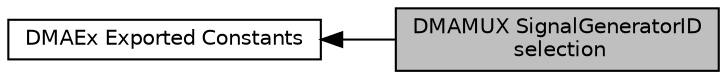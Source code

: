 digraph "DMAMUX SignalGeneratorID selection"
{
  edge [fontname="Helvetica",fontsize="10",labelfontname="Helvetica",labelfontsize="10"];
  node [fontname="Helvetica",fontsize="10",shape=box];
  rankdir=LR;
  Node1 [label="DMAMUX SignalGeneratorID\l selection",height=0.2,width=0.4,color="black", fillcolor="grey75", style="filled", fontcolor="black",tooltip=" "];
  Node2 [label="DMAEx Exported Constants",height=0.2,width=0.4,color="black", fillcolor="white", style="filled",URL="$group__DMAEx__Exported__Constants.html",tooltip=" "];
  Node2->Node1 [shape=plaintext, dir="back", style="solid"];
}

